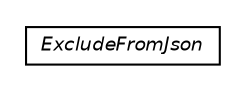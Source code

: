 #!/usr/local/bin/dot
#
# Class diagram 
# Generated by UMLGraph version R5_6 (http://www.umlgraph.org/)
#

digraph G {
	edge [fontname="Helvetica",fontsize=10,labelfontname="Helvetica",labelfontsize=10];
	node [fontname="Helvetica",fontsize=10,shape=plaintext];
	nodesep=0.25;
	ranksep=0.5;
	// net.ljcomputing.gson.annotation.ExcludeFromJson
	c21 [label=<<table title="net.ljcomputing.gson.annotation.ExcludeFromJson" border="0" cellborder="1" cellspacing="0" cellpadding="2" port="p" href="./ExcludeFromJson.html">
		<tr><td><table border="0" cellspacing="0" cellpadding="1">
<tr><td align="center" balign="center"><font face="Helvetica-Oblique"> ExcludeFromJson </font></td></tr>
		</table></td></tr>
		</table>>, URL="./ExcludeFromJson.html", fontname="Helvetica", fontcolor="black", fontsize=9.0];
}


